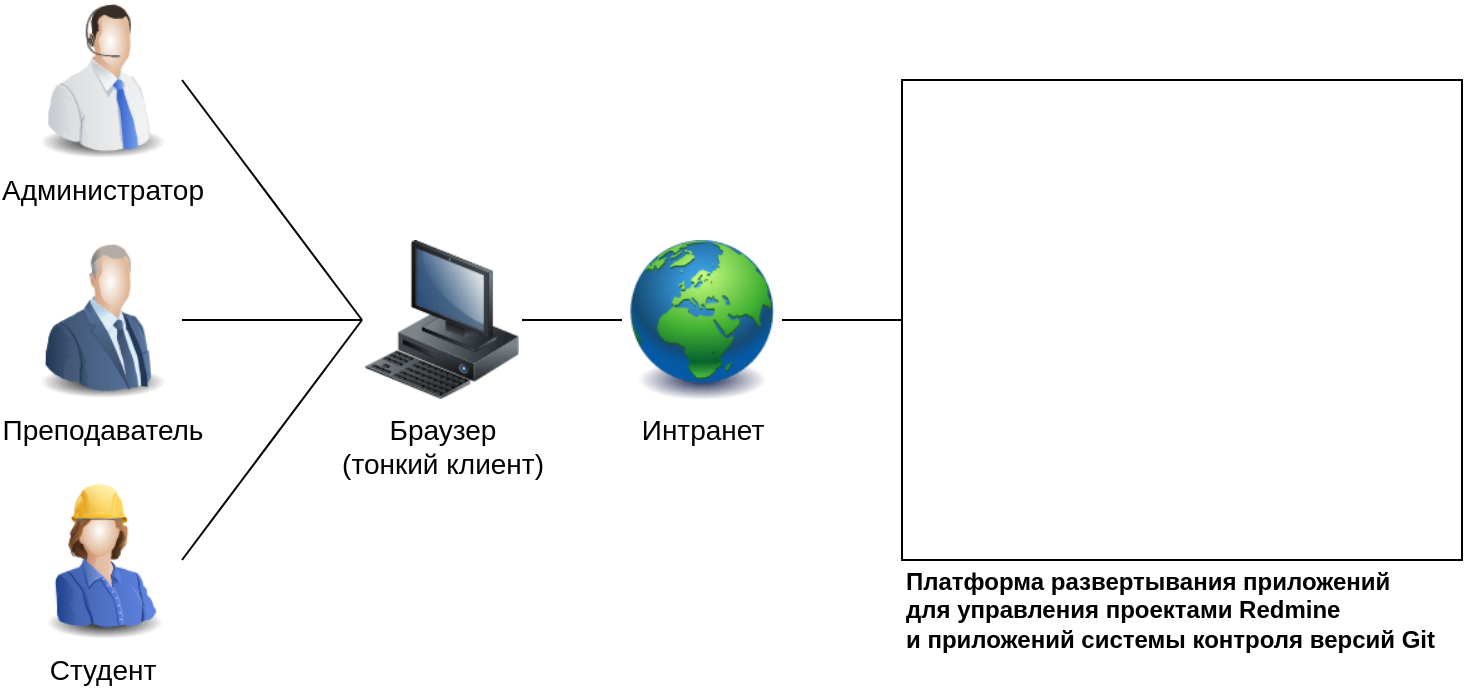<mxfile version="26.1.0" pages="2">
  <diagram name="Page-1" id="dhjJQevXenkJCFRyIDHj">
    <mxGraphModel dx="879" dy="839" grid="1" gridSize="10" guides="1" tooltips="1" connect="1" arrows="1" fold="1" page="1" pageScale="1" pageWidth="827" pageHeight="1169" math="0" shadow="0">
      <root>
        <mxCell id="0" />
        <mxCell id="1" parent="0" />
        <mxCell id="BNB7QOM89VgKvyooiN4b-1" value="Студент" style="image;html=1;image=img/lib/clip_art/people/Construction_Worker_Woman_128x128.png;fontSize=14;" parent="1" vertex="1">
          <mxGeometry x="100" y="370" width="80" height="80" as="geometry" />
        </mxCell>
        <mxCell id="BNB7QOM89VgKvyooiN4b-5" style="rounded=0;orthogonalLoop=1;jettySize=auto;html=1;exitX=1;exitY=0.5;exitDx=0;exitDy=0;endArrow=none;endFill=0;entryX=0;entryY=0.5;entryDx=0;entryDy=0;" parent="1" source="BNB7QOM89VgKvyooiN4b-2" target="BNB7QOM89VgKvyooiN4b-4" edge="1">
          <mxGeometry relative="1" as="geometry">
            <mxPoint x="334" y="290" as="targetPoint" />
          </mxGeometry>
        </mxCell>
        <mxCell id="BNB7QOM89VgKvyooiN4b-2" value="Администратор" style="image;html=1;image=img/lib/clip_art/people/Telesales_Man_128x128.png;fontSize=14;" parent="1" vertex="1">
          <mxGeometry x="100" y="130" width="80" height="80" as="geometry" />
        </mxCell>
        <mxCell id="BNB7QOM89VgKvyooiN4b-3" value="Преподаватель" style="image;html=1;image=img/lib/clip_art/people/Suit_Man_Blue_128x128.png;fontSize=14;" parent="1" vertex="1">
          <mxGeometry x="100" y="250" width="80" height="80" as="geometry" />
        </mxCell>
        <mxCell id="BNB7QOM89VgKvyooiN4b-9" style="edgeStyle=orthogonalEdgeStyle;rounded=0;orthogonalLoop=1;jettySize=auto;html=1;exitX=1;exitY=0.5;exitDx=0;exitDy=0;entryX=0;entryY=0.5;entryDx=0;entryDy=0;endArrow=none;endFill=0;" parent="1" source="BNB7QOM89VgKvyooiN4b-4" target="BNB7QOM89VgKvyooiN4b-8" edge="1">
          <mxGeometry relative="1" as="geometry" />
        </mxCell>
        <mxCell id="BNB7QOM89VgKvyooiN4b-4" value="Браузер&lt;br&gt;(тонкий клиент)" style="image;html=1;image=img/lib/clip_art/computers/Workstation_128x128.png;flipH=1;fontSize=14;" parent="1" vertex="1">
          <mxGeometry x="270" y="250" width="80" height="80" as="geometry" />
        </mxCell>
        <mxCell id="BNB7QOM89VgKvyooiN4b-6" style="rounded=0;orthogonalLoop=1;jettySize=auto;html=1;exitX=1;exitY=0.5;exitDx=0;exitDy=0;endArrow=none;endFill=0;entryX=0;entryY=0.5;entryDx=0;entryDy=0;" parent="1" source="BNB7QOM89VgKvyooiN4b-3" target="BNB7QOM89VgKvyooiN4b-4" edge="1">
          <mxGeometry relative="1" as="geometry">
            <mxPoint x="190" y="230" as="sourcePoint" />
            <mxPoint x="330" y="290" as="targetPoint" />
          </mxGeometry>
        </mxCell>
        <mxCell id="BNB7QOM89VgKvyooiN4b-7" style="rounded=0;orthogonalLoop=1;jettySize=auto;html=1;exitX=1;exitY=0.5;exitDx=0;exitDy=0;endArrow=none;endFill=0;entryX=0;entryY=0.5;entryDx=0;entryDy=0;" parent="1" source="BNB7QOM89VgKvyooiN4b-1" target="BNB7QOM89VgKvyooiN4b-4" edge="1">
          <mxGeometry relative="1" as="geometry">
            <mxPoint x="190" y="350" as="sourcePoint" />
            <mxPoint x="344" y="350" as="targetPoint" />
          </mxGeometry>
        </mxCell>
        <mxCell id="XM5B2FhsDwuzcpQ3CsBT-2" value="" style="edgeStyle=orthogonalEdgeStyle;rounded=0;orthogonalLoop=1;jettySize=auto;html=1;endArrow=none;startFill=0;" edge="1" parent="1" source="BNB7QOM89VgKvyooiN4b-8" target="Vy4cuz9g_KwyLGiHeYM9-1">
          <mxGeometry relative="1" as="geometry" />
        </mxCell>
        <mxCell id="BNB7QOM89VgKvyooiN4b-8" value="Интранет" style="image;html=1;image=img/lib/clip_art/general/Earth_globe_128x128.png;fontSize=14;" parent="1" vertex="1">
          <mxGeometry x="400" y="250" width="80" height="80" as="geometry" />
        </mxCell>
        <mxCell id="Vy4cuz9g_KwyLGiHeYM9-1" value="" style="rounded=0;whiteSpace=wrap;html=1;fillColor=none;" vertex="1" parent="1">
          <mxGeometry x="540" y="170" width="280" height="240" as="geometry" />
        </mxCell>
        <mxCell id="XM5B2FhsDwuzcpQ3CsBT-1" value="Платформа развертывания приложений &lt;br&gt;для управления проектами Redmine &lt;br&gt;и приложений системы контроля версий Git" style="text;html=1;align=left;verticalAlign=middle;resizable=0;points=[];autosize=1;strokeColor=none;fillColor=none;fontStyle=1;fontSize=12;" vertex="1" parent="1">
          <mxGeometry x="540" y="405" width="270" height="60" as="geometry" />
        </mxCell>
      </root>
    </mxGraphModel>
  </diagram>
  <diagram id="YtfC-hJ3VBxzOP0HSRpK" name="Page-2">
    <mxGraphModel dx="2836" dy="1917" grid="1" gridSize="10" guides="1" tooltips="1" connect="1" arrows="1" fold="1" page="1" pageScale="1" pageWidth="827" pageHeight="1169" math="0" shadow="0">
      <root>
        <mxCell id="0" />
        <mxCell id="1" parent="0" />
        <mxCell id="hhpSwPfKzblo1om7XJLw-31" value="" style="rounded=0;whiteSpace=wrap;html=1;fillColor=none;" parent="1" vertex="1">
          <mxGeometry x="330" y="380" width="880" height="1120" as="geometry" />
        </mxCell>
        <mxCell id="hhpSwPfKzblo1om7XJLw-21" style="rounded=0;orthogonalLoop=1;jettySize=auto;html=1;exitX=1;exitY=0.5;exitDx=0;exitDy=0;entryX=0;entryY=0.5;entryDx=0;entryDy=0;endArrow=none;endFill=0;" parent="1" source="QqUHKViXw9rv8Py2CIOL-2" target="QqUHKViXw9rv8Py2CIOL-4" edge="1">
          <mxGeometry relative="1" as="geometry" />
        </mxCell>
        <mxCell id="hhpSwPfKzblo1om7XJLw-22" style="rounded=0;orthogonalLoop=1;jettySize=auto;html=1;exitX=1;exitY=0.5;exitDx=0;exitDy=0;entryX=0;entryY=0.5;entryDx=0;entryDy=0;endArrow=none;endFill=0;" parent="1" source="QqUHKViXw9rv8Py2CIOL-2" target="QqUHKViXw9rv8Py2CIOL-5" edge="1">
          <mxGeometry relative="1" as="geometry" />
        </mxCell>
        <mxCell id="hhpSwPfKzblo1om7XJLw-23" style="rounded=0;orthogonalLoop=1;jettySize=auto;html=1;exitX=1;exitY=0.5;exitDx=0;exitDy=0;entryX=0;entryY=0.5;entryDx=0;entryDy=0;endArrow=none;endFill=0;" parent="1" source="QqUHKViXw9rv8Py2CIOL-2" target="QqUHKViXw9rv8Py2CIOL-6" edge="1">
          <mxGeometry relative="1" as="geometry" />
        </mxCell>
        <mxCell id="QqUHKViXw9rv8Py2CIOL-2" value="Фронтенд&lt;br&gt;административной&amp;nbsp;&lt;br&gt;панели" style="image;html=1;image=img/lib/clip_art/computers/Server_Tower_128x128.png;flipV=0;flipH=1;" parent="1" vertex="1">
          <mxGeometry x="360" y="920" width="80" height="80" as="geometry" />
        </mxCell>
        <mxCell id="QqUHKViXw9rv8Py2CIOL-16" style="edgeStyle=orthogonalEdgeStyle;rounded=0;orthogonalLoop=1;jettySize=auto;html=1;exitX=0.5;exitY=1;exitDx=0;exitDy=0;entryX=0.5;entryY=0;entryDx=0;entryDy=0;endArrow=none;endFill=0;" parent="1" source="QqUHKViXw9rv8Py2CIOL-3" target="QqUHKViXw9rv8Py2CIOL-10" edge="1">
          <mxGeometry relative="1" as="geometry" />
        </mxCell>
        <mxCell id="hhpSwPfKzblo1om7XJLw-20" style="rounded=0;orthogonalLoop=1;jettySize=auto;html=1;exitX=0;exitY=0.5;exitDx=0;exitDy=0;entryX=1;entryY=0.5;entryDx=0;entryDy=0;endArrow=none;endFill=0;" parent="1" source="QqUHKViXw9rv8Py2CIOL-3" target="QqUHKViXw9rv8Py2CIOL-2" edge="1">
          <mxGeometry relative="1" as="geometry" />
        </mxCell>
        <mxCell id="QqUHKViXw9rv8Py2CIOL-3" value="Сервис&lt;br&gt;заданий" style="image;html=1;image=img/lib/clip_art/computers/Server_Tower_128x128.png;flipV=0;flipH=1;" parent="1" vertex="1">
          <mxGeometry x="560" y="390" width="80" height="80" as="geometry" />
        </mxCell>
        <mxCell id="QqUHKViXw9rv8Py2CIOL-18" style="edgeStyle=orthogonalEdgeStyle;rounded=0;orthogonalLoop=1;jettySize=auto;html=1;exitX=0.5;exitY=1;exitDx=0;exitDy=0;entryX=0.5;entryY=0;entryDx=0;entryDy=0;endArrow=none;endFill=0;" parent="1" source="QqUHKViXw9rv8Py2CIOL-4" target="QqUHKViXw9rv8Py2CIOL-11" edge="1">
          <mxGeometry relative="1" as="geometry" />
        </mxCell>
        <mxCell id="QqUHKViXw9rv8Py2CIOL-4" value="Сервис&lt;br&gt;пользователей" style="image;html=1;image=img/lib/clip_art/computers/Server_Tower_128x128.png;flipV=0;flipH=1;" parent="1" vertex="1">
          <mxGeometry x="560" y="650" width="80" height="80" as="geometry" />
        </mxCell>
        <mxCell id="QqUHKViXw9rv8Py2CIOL-19" style="edgeStyle=orthogonalEdgeStyle;rounded=0;orthogonalLoop=1;jettySize=auto;html=1;exitX=0.5;exitY=1;exitDx=0;exitDy=0;entryX=0.5;entryY=0;entryDx=0;entryDy=0;endArrow=none;endFill=0;" parent="1" source="QqUHKViXw9rv8Py2CIOL-5" target="QqUHKViXw9rv8Py2CIOL-12" edge="1">
          <mxGeometry relative="1" as="geometry" />
        </mxCell>
        <mxCell id="QqUHKViXw9rv8Py2CIOL-42" style="rounded=0;orthogonalLoop=1;jettySize=auto;html=1;exitX=1;exitY=0.5;exitDx=0;exitDy=0;entryX=0;entryY=0.5;entryDx=0;entryDy=0;endArrow=none;endFill=0;" parent="1" source="QqUHKViXw9rv8Py2CIOL-5" target="QqUHKViXw9rv8Py2CIOL-8" edge="1">
          <mxGeometry relative="1" as="geometry" />
        </mxCell>
        <mxCell id="QqUHKViXw9rv8Py2CIOL-43" style="rounded=0;orthogonalLoop=1;jettySize=auto;html=1;exitX=1;exitY=0.5;exitDx=0;exitDy=0;entryX=0;entryY=0.5;entryDx=0;entryDy=0;endArrow=none;endFill=0;" parent="1" source="QqUHKViXw9rv8Py2CIOL-5" target="QqUHKViXw9rv8Py2CIOL-9" edge="1">
          <mxGeometry relative="1" as="geometry" />
        </mxCell>
        <mxCell id="QqUHKViXw9rv8Py2CIOL-5" value="Сервис конфигураций&lt;br&gt;развертывания&amp;nbsp;" style="image;html=1;image=img/lib/clip_art/computers/Server_Tower_128x128.png;flipV=0;flipH=1;" parent="1" vertex="1">
          <mxGeometry x="560" y="920" width="80" height="80" as="geometry" />
        </mxCell>
        <mxCell id="QqUHKViXw9rv8Py2CIOL-20" style="edgeStyle=orthogonalEdgeStyle;rounded=0;orthogonalLoop=1;jettySize=auto;html=1;exitX=0.5;exitY=1;exitDx=0;exitDy=0;entryX=0.5;entryY=0;entryDx=0;entryDy=0;endArrow=none;endFill=0;" parent="1" source="QqUHKViXw9rv8Py2CIOL-6" target="QqUHKViXw9rv8Py2CIOL-14" edge="1">
          <mxGeometry relative="1" as="geometry" />
        </mxCell>
        <mxCell id="QqUHKViXw9rv8Py2CIOL-6" value="Сервис &lt;br&gt;архивации&amp;nbsp;" style="image;html=1;image=img/lib/clip_art/computers/Server_Tower_128x128.png;flipV=0;flipH=1;" parent="1" vertex="1">
          <mxGeometry x="560" y="1190" width="80" height="80" as="geometry" />
        </mxCell>
        <mxCell id="hhpSwPfKzblo1om7XJLw-24" style="rounded=0;orthogonalLoop=1;jettySize=auto;html=1;exitX=0.5;exitY=0;exitDx=0;exitDy=0;entryX=0.5;entryY=1;entryDx=0;entryDy=0;endArrow=none;endFill=0;dashed=1;" parent="1" source="QqUHKViXw9rv8Py2CIOL-7" target="QqUHKViXw9rv8Py2CIOL-22" edge="1">
          <mxGeometry relative="1" as="geometry" />
        </mxCell>
        <mxCell id="QqUHKViXw9rv8Py2CIOL-7" value="Сервис &lt;br&gt;нормоконтроля&amp;nbsp;" style="image;html=1;image=img/lib/clip_art/computers/Server_Tower_128x128.png;flipV=0;flipH=1;" parent="1" vertex="1">
          <mxGeometry x="940" y="936" width="80" height="80" as="geometry" />
        </mxCell>
        <mxCell id="QqUHKViXw9rv8Py2CIOL-45" style="rounded=0;orthogonalLoop=1;jettySize=auto;html=1;exitX=1;exitY=0.5;exitDx=0;exitDy=0;entryX=0;entryY=0.5;entryDx=0;entryDy=0;" parent="1" source="QqUHKViXw9rv8Py2CIOL-8" target="QqUHKViXw9rv8Py2CIOL-22" edge="1">
          <mxGeometry relative="1" as="geometry" />
        </mxCell>
        <mxCell id="QqUHKViXw9rv8Py2CIOL-46" style="rounded=0;orthogonalLoop=1;jettySize=auto;html=1;exitX=1;exitY=0.5;exitDx=0;exitDy=0;entryX=0;entryY=0.5;entryDx=0;entryDy=0;" parent="1" source="QqUHKViXw9rv8Py2CIOL-8" target="QqUHKViXw9rv8Py2CIOL-27" edge="1">
          <mxGeometry relative="1" as="geometry" />
        </mxCell>
        <mxCell id="QqUHKViXw9rv8Py2CIOL-8" value="Сервис развертывания&lt;br&gt;приложения контроля&lt;br&gt;версий" style="image;html=1;image=img/lib/clip_art/computers/Server_Tower_128x128.png;flipV=0;flipH=1;" parent="1" vertex="1">
          <mxGeometry x="710" y="830" width="80" height="80" as="geometry" />
        </mxCell>
        <mxCell id="QqUHKViXw9rv8Py2CIOL-47" style="rounded=0;orthogonalLoop=1;jettySize=auto;html=1;exitX=1;exitY=0.5;exitDx=0;exitDy=0;entryX=0;entryY=0.5;entryDx=0;entryDy=0;" parent="1" source="QqUHKViXw9rv8Py2CIOL-9" target="QqUHKViXw9rv8Py2CIOL-21" edge="1">
          <mxGeometry relative="1" as="geometry" />
        </mxCell>
        <mxCell id="QqUHKViXw9rv8Py2CIOL-48" style="rounded=0;orthogonalLoop=1;jettySize=auto;html=1;exitX=1;exitY=0.5;exitDx=0;exitDy=0;entryX=0;entryY=0.5;entryDx=0;entryDy=0;" parent="1" source="QqUHKViXw9rv8Py2CIOL-9" target="QqUHKViXw9rv8Py2CIOL-26" edge="1">
          <mxGeometry relative="1" as="geometry" />
        </mxCell>
        <mxCell id="QqUHKViXw9rv8Py2CIOL-9" value="Сервис развертывания&lt;br&gt;Redmine" style="image;html=1;image=img/lib/clip_art/computers/Server_Tower_128x128.png;flipV=0;flipH=1;" parent="1" vertex="1">
          <mxGeometry x="710" y="1030" width="80" height="80" as="geometry" />
        </mxCell>
        <mxCell id="QqUHKViXw9rv8Py2CIOL-10" value="СУБД с заданиями" style="image;html=1;image=img/lib/clip_art/computers/Database_128x128.png" parent="1" vertex="1">
          <mxGeometry x="560" y="520" width="80" height="80" as="geometry" />
        </mxCell>
        <mxCell id="QqUHKViXw9rv8Py2CIOL-11" value="СУБД с ролями &lt;br&gt;пользователей" style="image;html=1;image=img/lib/clip_art/computers/Database_128x128.png" parent="1" vertex="1">
          <mxGeometry x="560" y="780" width="80" height="80" as="geometry" />
        </mxCell>
        <mxCell id="QqUHKViXw9rv8Py2CIOL-12" value="СУБД с конфигурациями&lt;br&gt;развертывания" style="image;html=1;image=img/lib/clip_art/computers/Database_128x128.png" parent="1" vertex="1">
          <mxGeometry x="560" y="1050" width="80" height="80" as="geometry" />
        </mxCell>
        <mxCell id="QqUHKViXw9rv8Py2CIOL-14" value="Хранилище архивов&lt;br&gt;заданий и решений" style="image;html=1;image=img/lib/clip_art/computers/Database_128x128.png" parent="1" vertex="1">
          <mxGeometry x="560" y="1320" width="80" height="80" as="geometry" />
        </mxCell>
        <mxCell id="QqUHKViXw9rv8Py2CIOL-30" style="edgeStyle=orthogonalEdgeStyle;rounded=0;orthogonalLoop=1;jettySize=auto;html=1;exitX=1;exitY=0.5;exitDx=0;exitDy=0;entryX=0;entryY=0.5;entryDx=0;entryDy=0;endArrow=none;endFill=0;" parent="1" source="QqUHKViXw9rv8Py2CIOL-21" target="QqUHKViXw9rv8Py2CIOL-29" edge="1">
          <mxGeometry relative="1" as="geometry" />
        </mxCell>
        <mxCell id="QqUHKViXw9rv8Py2CIOL-21" value="Redmine 1" style="image;html=1;image=img/lib/clip_art/computers/Server_Tower_128x128.png;flipV=0;flipH=1;" parent="1" vertex="1">
          <mxGeometry x="940" y="641" width="80" height="80" as="geometry" />
        </mxCell>
        <mxCell id="QqUHKViXw9rv8Py2CIOL-38" style="edgeStyle=orthogonalEdgeStyle;rounded=0;orthogonalLoop=1;jettySize=auto;html=1;exitX=1;exitY=0.5;exitDx=0;exitDy=0;entryX=0;entryY=0.5;entryDx=0;entryDy=0;endArrow=none;endFill=0;" parent="1" source="QqUHKViXw9rv8Py2CIOL-22" target="QqUHKViXw9rv8Py2CIOL-33" edge="1">
          <mxGeometry relative="1" as="geometry" />
        </mxCell>
        <mxCell id="QqUHKViXw9rv8Py2CIOL-39" style="rounded=0;orthogonalLoop=1;jettySize=auto;html=1;exitX=1;exitY=0.5;exitDx=0;exitDy=0;entryX=0;entryY=0.5;entryDx=0;entryDy=0;endArrow=none;endFill=0;" parent="1" source="QqUHKViXw9rv8Py2CIOL-22" target="QqUHKViXw9rv8Py2CIOL-37" edge="1">
          <mxGeometry relative="1" as="geometry" />
        </mxCell>
        <mxCell id="QqUHKViXw9rv8Py2CIOL-22" value="Приложение системы&lt;br&gt;контроля версий 1" style="image;html=1;image=img/lib/clip_art/computers/Server_Tower_128x128.png;flipV=0;flipH=1;" parent="1" vertex="1">
          <mxGeometry x="940" y="751" width="80" height="80" as="geometry" />
        </mxCell>
        <mxCell id="QqUHKViXw9rv8Py2CIOL-32" style="edgeStyle=orthogonalEdgeStyle;rounded=0;orthogonalLoop=1;jettySize=auto;html=1;exitX=0.5;exitY=1;exitDx=0;exitDy=0;entryX=0.5;entryY=0;entryDx=0;entryDy=0;endArrow=none;endFill=0;" parent="1" source="QqUHKViXw9rv8Py2CIOL-26" target="QqUHKViXw9rv8Py2CIOL-31" edge="1">
          <mxGeometry relative="1" as="geometry" />
        </mxCell>
        <mxCell id="QqUHKViXw9rv8Py2CIOL-26" value="Redmine N" style="image;html=1;image=img/lib/clip_art/computers/Server_Tower_128x128.png;flipV=0;flipH=1;" parent="1" vertex="1">
          <mxGeometry x="935" y="1240" width="90" height="80" as="geometry" />
        </mxCell>
        <mxCell id="QqUHKViXw9rv8Py2CIOL-40" style="edgeStyle=orthogonalEdgeStyle;rounded=0;orthogonalLoop=1;jettySize=auto;html=1;exitX=1;exitY=0.5;exitDx=0;exitDy=0;entryX=0;entryY=0.5;entryDx=0;entryDy=0;endArrow=none;endFill=0;" parent="1" source="QqUHKViXw9rv8Py2CIOL-27" target="QqUHKViXw9rv8Py2CIOL-35" edge="1">
          <mxGeometry relative="1" as="geometry" />
        </mxCell>
        <mxCell id="QqUHKViXw9rv8Py2CIOL-41" style="rounded=0;orthogonalLoop=1;jettySize=auto;html=1;exitX=1;exitY=0.5;exitDx=0;exitDy=0;entryX=0;entryY=0.5;entryDx=0;entryDy=0;endArrow=none;endFill=0;" parent="1" source="QqUHKViXw9rv8Py2CIOL-27" target="QqUHKViXw9rv8Py2CIOL-36" edge="1">
          <mxGeometry relative="1" as="geometry" />
        </mxCell>
        <mxCell id="QqUHKViXw9rv8Py2CIOL-28" value="..." style="text;html=1;align=center;verticalAlign=middle;resizable=0;points=[];autosize=1;strokeColor=none;fillColor=none;fontSize=32;" parent="1" vertex="1">
          <mxGeometry x="1092" y="1026" width="50" height="50" as="geometry" />
        </mxCell>
        <mxCell id="QqUHKViXw9rv8Py2CIOL-29" value="СУБД для Redmine 1" style="image;html=1;image=img/lib/clip_art/computers/Database_128x128.png" parent="1" vertex="1">
          <mxGeometry x="1077" y="641" width="80" height="80" as="geometry" />
        </mxCell>
        <mxCell id="QqUHKViXw9rv8Py2CIOL-31" value="СУБД для Redmine N" style="image;html=1;image=img/lib/clip_art/computers/Database_128x128.png" parent="1" vertex="1">
          <mxGeometry x="940" y="1390" width="80" height="80" as="geometry" />
        </mxCell>
        <mxCell id="QqUHKViXw9rv8Py2CIOL-33" value="СУБД для приложения&lt;br&gt;контроля версий 1" style="image;html=1;image=img/lib/clip_art/computers/Database_128x128.png" parent="1" vertex="1">
          <mxGeometry x="1077" y="751" width="80" height="80" as="geometry" />
        </mxCell>
        <mxCell id="QqUHKViXw9rv8Py2CIOL-35" value="СУБД для приложения&lt;br&gt;контроля версий N" style="image;html=1;image=img/lib/clip_art/computers/Database_128x128.png" parent="1" vertex="1">
          <mxGeometry x="1077" y="1110" width="80" height="80" as="geometry" />
        </mxCell>
        <mxCell id="QqUHKViXw9rv8Py2CIOL-36" value="Файловое хранилище &lt;br&gt;для приложения&lt;br&gt;контроля версий N" style="image;html=1;image=img/lib/clip_art/computers/Database_128x128.png" parent="1" vertex="1">
          <mxGeometry x="1077" y="1230" width="80" height="80" as="geometry" />
        </mxCell>
        <mxCell id="QqUHKViXw9rv8Py2CIOL-37" value="Файловое хранилище&lt;div&gt;для приложения&lt;br&gt;контроля версий 1&lt;/div&gt;" style="image;html=1;image=img/lib/clip_art/computers/Database_128x128.png" parent="1" vertex="1">
          <mxGeometry x="1077" y="881" width="80" height="80" as="geometry" />
        </mxCell>
        <mxCell id="QqUHKViXw9rv8Py2CIOL-49" value="Развертывание" style="text;html=1;align=center;verticalAlign=middle;resizable=0;points=[];autosize=1;strokeColor=none;fillColor=none;" parent="1" vertex="1">
          <mxGeometry x="840" y="936" width="110" height="30" as="geometry" />
        </mxCell>
        <mxCell id="hhpSwPfKzblo1om7XJLw-2" style="rounded=0;orthogonalLoop=1;jettySize=auto;html=1;exitX=1;exitY=0.5;exitDx=0;exitDy=0;endArrow=none;endFill=0;entryX=0;entryY=0.5;entryDx=0;entryDy=0;" parent="1" source="hhpSwPfKzblo1om7XJLw-3" target="hhpSwPfKzblo1om7XJLw-6" edge="1">
          <mxGeometry relative="1" as="geometry">
            <mxPoint x="114" y="960" as="targetPoint" />
          </mxGeometry>
        </mxCell>
        <mxCell id="hhpSwPfKzblo1om7XJLw-3" value="Администратор" style="image;html=1;image=img/lib/clip_art/people/Telesales_Man_128x128.png;fontSize=14;fontStyle=1" parent="1" vertex="1">
          <mxGeometry y="840" width="80" height="80" as="geometry" />
        </mxCell>
        <mxCell id="hhpSwPfKzblo1om7XJLw-4" value="Преподаватель" style="image;html=1;image=img/lib/clip_art/people/Suit_Man_Blue_128x128.png;fontSize=14;fontStyle=1" parent="1" vertex="1">
          <mxGeometry y="996" width="80" height="80" as="geometry" />
        </mxCell>
        <mxCell id="hhpSwPfKzblo1om7XJLw-5" style="edgeStyle=orthogonalEdgeStyle;rounded=0;orthogonalLoop=1;jettySize=auto;html=1;exitX=1;exitY=0.5;exitDx=0;exitDy=0;entryX=0;entryY=0.5;entryDx=0;entryDy=0;endArrow=none;endFill=0;" parent="1" source="hhpSwPfKzblo1om7XJLw-6" target="hhpSwPfKzblo1om7XJLw-9" edge="1">
          <mxGeometry relative="1" as="geometry" />
        </mxCell>
        <mxCell id="hhpSwPfKzblo1om7XJLw-6" value="Браузер&lt;br&gt;(тонкий клиент)" style="image;html=1;image=img/lib/clip_art/computers/Workstation_128x128.png;flipH=1;fontSize=14;" parent="1" vertex="1">
          <mxGeometry x="120" y="920" width="80" height="80" as="geometry" />
        </mxCell>
        <mxCell id="hhpSwPfKzblo1om7XJLw-7" style="rounded=0;orthogonalLoop=1;jettySize=auto;html=1;exitX=1;exitY=0.5;exitDx=0;exitDy=0;endArrow=none;endFill=0;entryX=0;entryY=0.5;entryDx=0;entryDy=0;" parent="1" source="hhpSwPfKzblo1om7XJLw-4" target="hhpSwPfKzblo1om7XJLw-6" edge="1">
          <mxGeometry relative="1" as="geometry">
            <mxPoint x="-30" y="900" as="sourcePoint" />
            <mxPoint x="110" y="960" as="targetPoint" />
          </mxGeometry>
        </mxCell>
        <mxCell id="hhpSwPfKzblo1om7XJLw-19" style="edgeStyle=orthogonalEdgeStyle;rounded=0;orthogonalLoop=1;jettySize=auto;html=1;exitX=1;exitY=0.5;exitDx=0;exitDy=0;entryX=0;entryY=0.5;entryDx=0;entryDy=0;endArrow=none;endFill=0;" parent="1" source="hhpSwPfKzblo1om7XJLw-9" target="QqUHKViXw9rv8Py2CIOL-2" edge="1">
          <mxGeometry relative="1" as="geometry" />
        </mxCell>
        <mxCell id="hhpSwPfKzblo1om7XJLw-9" value="Интранет" style="image;html=1;image=img/lib/clip_art/general/Earth_globe_128x128.png;fontSize=14;" parent="1" vertex="1">
          <mxGeometry x="240" y="920" width="80" height="80" as="geometry" />
        </mxCell>
        <mxCell id="hhpSwPfKzblo1om7XJLw-10" value="Студент" style="image;html=1;image=img/lib/clip_art/people/Construction_Worker_Woman_128x128.png;fontSize=14;fontStyle=1" parent="1" vertex="1">
          <mxGeometry x="890" width="80" height="80" as="geometry" />
        </mxCell>
        <mxCell id="hhpSwPfKzblo1om7XJLw-13" value="Преподаватель" style="image;html=1;image=img/lib/clip_art/people/Suit_Man_Blue_128x128.png;fontSize=14;fontStyle=1" parent="1" vertex="1">
          <mxGeometry x="670" width="80" height="80" as="geometry" />
        </mxCell>
        <mxCell id="hhpSwPfKzblo1om7XJLw-14" style="edgeStyle=orthogonalEdgeStyle;rounded=0;orthogonalLoop=1;jettySize=auto;html=1;exitX=0.5;exitY=1;exitDx=0;exitDy=0;entryX=0.5;entryY=0;entryDx=0;entryDy=0;endArrow=none;endFill=0;" parent="1" source="hhpSwPfKzblo1om7XJLw-15" target="hhpSwPfKzblo1om7XJLw-18" edge="1">
          <mxGeometry relative="1" as="geometry" />
        </mxCell>
        <mxCell id="hhpSwPfKzblo1om7XJLw-15" value="Браузер&lt;br&gt;(тонкий клиент)" style="image;html=1;image=img/lib/clip_art/computers/Workstation_128x128.png;flipH=1;fontSize=14;" parent="1" vertex="1">
          <mxGeometry x="780" y="130" width="80" height="80" as="geometry" />
        </mxCell>
        <mxCell id="hhpSwPfKzblo1om7XJLw-16" style="rounded=0;orthogonalLoop=1;jettySize=auto;html=1;exitX=1;exitY=1;exitDx=0;exitDy=0;endArrow=none;endFill=0;entryX=0.5;entryY=0;entryDx=0;entryDy=0;" parent="1" source="hhpSwPfKzblo1om7XJLw-13" target="hhpSwPfKzblo1om7XJLw-15" edge="1">
          <mxGeometry relative="1" as="geometry">
            <mxPoint x="800" y="-140" as="sourcePoint" />
            <mxPoint x="820" y="100" as="targetPoint" />
          </mxGeometry>
        </mxCell>
        <mxCell id="hhpSwPfKzblo1om7XJLw-17" style="rounded=0;orthogonalLoop=1;jettySize=auto;html=1;exitX=0;exitY=1;exitDx=0;exitDy=0;endArrow=none;endFill=0;entryX=0.5;entryY=0;entryDx=0;entryDy=0;" parent="1" source="hhpSwPfKzblo1om7XJLw-10" target="hhpSwPfKzblo1om7XJLw-15" edge="1">
          <mxGeometry relative="1" as="geometry">
            <mxPoint x="800" y="-20" as="sourcePoint" />
            <mxPoint x="820" y="100" as="targetPoint" />
          </mxGeometry>
        </mxCell>
        <mxCell id="hhpSwPfKzblo1om7XJLw-29" style="rounded=0;orthogonalLoop=1;jettySize=auto;html=1;exitX=1;exitY=1;exitDx=0;exitDy=0;entryX=0;entryY=0;entryDx=0;entryDy=0;endArrow=none;endFill=0;" parent="1" source="hhpSwPfKzblo1om7XJLw-18" target="QqUHKViXw9rv8Py2CIOL-21" edge="1">
          <mxGeometry relative="1" as="geometry" />
        </mxCell>
        <mxCell id="hhpSwPfKzblo1om7XJLw-30" style="rounded=0;orthogonalLoop=1;jettySize=auto;html=1;exitX=1;exitY=1;exitDx=0;exitDy=0;entryX=0;entryY=0;entryDx=0;entryDy=0;endArrow=none;endFill=0;" parent="1" source="hhpSwPfKzblo1om7XJLw-18" target="QqUHKViXw9rv8Py2CIOL-22" edge="1">
          <mxGeometry relative="1" as="geometry" />
        </mxCell>
        <mxCell id="hhpSwPfKzblo1om7XJLw-18" value="Интранет" style="image;html=1;image=img/lib/clip_art/general/Earth_globe_128x128.png;fontSize=14;" parent="1" vertex="1">
          <mxGeometry x="780" y="270" width="80" height="80" as="geometry" />
        </mxCell>
        <mxCell id="hhpSwPfKzblo1om7XJLw-28" value="" style="rounded=0;orthogonalLoop=1;jettySize=auto;html=1;exitX=0.5;exitY=1;exitDx=0;exitDy=0;entryX=0.5;entryY=0;entryDx=0;entryDy=0;endArrow=none;endFill=0;dashed=1;" parent="1" source="QqUHKViXw9rv8Py2CIOL-7" target="QqUHKViXw9rv8Py2CIOL-27" edge="1">
          <mxGeometry relative="1" as="geometry">
            <mxPoint x="1080" y="1030" as="sourcePoint" />
            <mxPoint x="1080" y="1260" as="targetPoint" />
          </mxGeometry>
        </mxCell>
        <mxCell id="QqUHKViXw9rv8Py2CIOL-27" value="Приложение системы&lt;br&gt;контроля версий N" style="image;html=1;image=img/lib/clip_art/computers/Server_Tower_128x128.png;flipV=0;flipH=1;" parent="1" vertex="1">
          <mxGeometry x="940" y="1110" width="80" height="80" as="geometry" />
        </mxCell>
        <mxCell id="hhpSwPfKzblo1om7XJLw-32" value="Платформа развертывания приложений для управления проектами Redmine и приложений системы контроля версий Git" style="text;html=1;align=left;verticalAlign=middle;resizable=0;points=[];autosize=1;strokeColor=none;fillColor=none;fontStyle=1;fontSize=14;" parent="1" vertex="1">
          <mxGeometry x="330" y="1500" width="830" height="30" as="geometry" />
        </mxCell>
      </root>
    </mxGraphModel>
  </diagram>
</mxfile>
